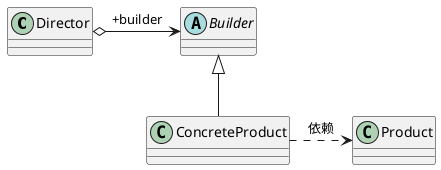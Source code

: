 @startuml
skinparam classAttributeIconSize 0

class Director
abstract class Builder
class ConcreteProduct
class Product

ConcreteProduct -up-|> Builder
ConcreteProduct .right.> Product : 依赖
Director o-right-> Builder : +builder

@enduml
